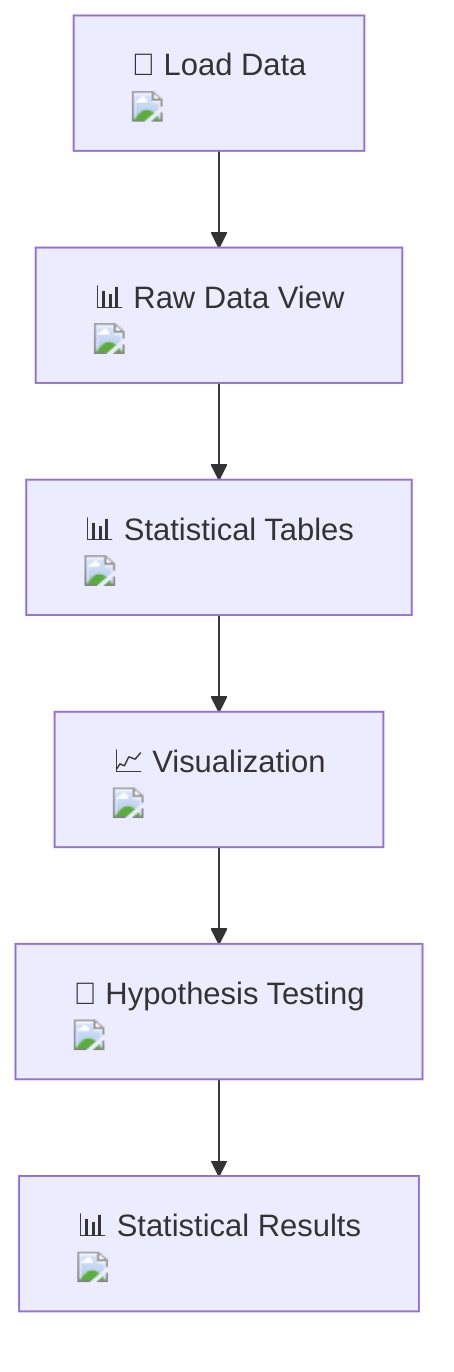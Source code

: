 flowchart TD
    A["📂 Load Data <img src='file.svg' />"] --> B["📊 Raw Data View <img src='dummy_plots/table_template.svg' />"]
    B --> C["📊 Statistical Tables <img src='dummy_plots/table_template.svg' />"]
    C --> D["📈 Visualization <img src='dummy_plots/boxplot_template.svg' />"]
    D --> E["🧠 Hypothesis Testing <img src='brain.svg' />"]
    E --> F["📊 Statistical Results <img src='dummy_plots/table_template.svg' />"]